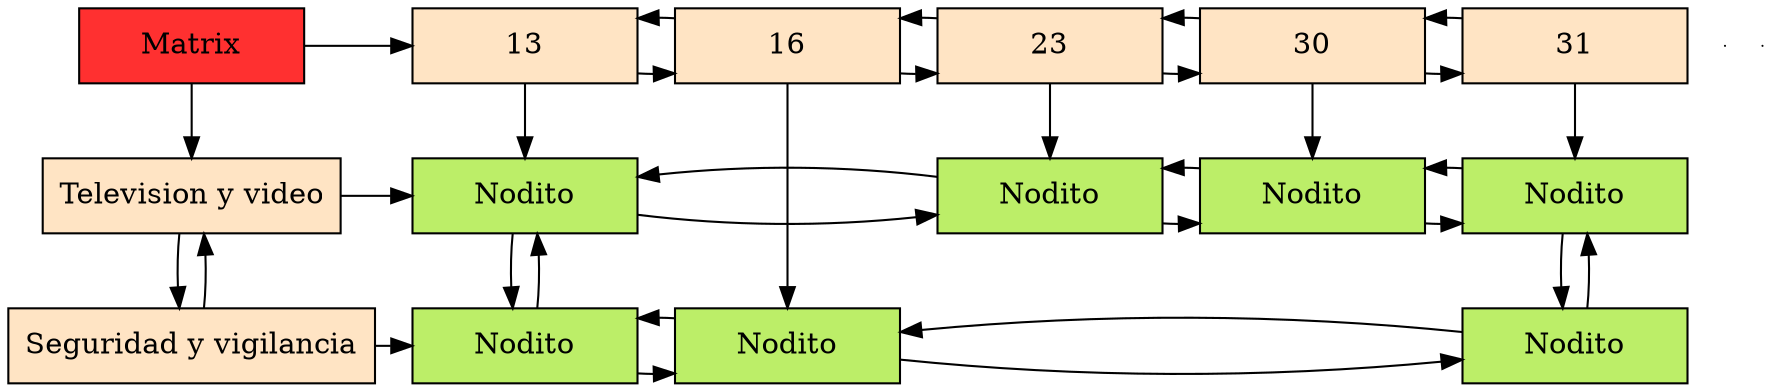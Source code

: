 digraph G{ 
node [shape=box] 
 Mt[ label = "Matrix", width = 1.5, style = filled, fillcolor = firebrick1, group = 1 ]; 
e0[ shape = point, width = 0 ]; 
e1[ shape = point, width = 0 ]; 
node0xc000050fc0 [label = "Television y video"    width = 1.5 style = filled, fillcolor = bisque1, group = 1 ]; 
node0xc000050fc0 -> node0xc000050f00; 
node0xc000050f00 -> node0xc000050fc0; 
node0xc000050f00 [label = "Seguridad y vigilancia"    width = 1.5 style = filled, fillcolor = bisque1, group = 1 ]; 
node0xc000052b90 [label = "13"    width = 1.5 style = filled, fillcolor = bisque1, group = 2 ]; 
node0xc000052b90 -> node0xc000052cd0; 
node0xc000052cd0 -> node0xc000052b90; 
node0xc000052cd0 [label = "16"    width = 1.5 style = filled, fillcolor = bisque1, group = 3 ]; 
node0xc000052cd0 -> node0xc000052d20; 
node0xc000052d20 -> node0xc000052cd0; 
node0xc000052d20 [label = "23"    width = 1.5 style = filled, fillcolor = bisque1, group = 4 ]; 
node0xc000052d20 -> node0xc000052be0; 
node0xc000052be0 -> node0xc000052d20; 
node0xc000052be0 [label = "30"    width = 1.5 style = filled, fillcolor = bisque1, group = 5 ]; 
node0xc000052be0 -> node0xc000052c80; 
node0xc000052c80 -> node0xc000052be0; 
node0xc000052c80 [label = "31"    width = 1.5 style = filled, fillcolor = bisque1, group = 6 ]; 
Mt -> node0xc000050fc0 
Mt -> node0xc000052b90 
{ rank = same; Mt;  node0xc000052b90;node0xc000052cd0;node0xc000052d20;node0xc000052be0;node0xc000052c80;} 
node0xc000052b90 -> node0xc000021ba0; 
node0xc000021ba0 [label = "Nodito" style = filled, fillcolor = darkolivegreen2	 width = 1.5, group = 2 ]; 
node0xc000021ba0 -> node0xc000021930; 
node0xc000021930 -> node0xc000021ba0; 
node0xc000021930 [label = "Nodito" style = filled, fillcolor = darkolivegreen2	 width = 1.5, group = 2 ]; 
node0xc000052cd0 -> node0xc000021d40; 
node0xc000021d40 [label = "Nodito" style = filled, fillcolor = darkolivegreen2	 width = 1.5, group = 3 ]; 
node0xc000052d20 -> node0xc000021e10; 
node0xc000021e10 [label = "Nodito" style = filled, fillcolor = darkolivegreen2	 width = 1.5, group = 4 ]; 
node0xc000052be0 -> node0xc000021a00; 
node0xc000021a00 [label = "Nodito" style = filled, fillcolor = darkolivegreen2	 width = 1.5, group = 5 ]; 
node0xc000052c80 -> node0xc000021c70; 
node0xc000021c70 [label = "Nodito" style = filled, fillcolor = darkolivegreen2	 width = 1.5, group = 6 ]; 
node0xc000021c70 -> node0xc000021ee0; 
node0xc000021ee0 -> node0xc000021c70; 
node0xc000021ee0 [label = "Nodito" style = filled, fillcolor = darkolivegreen2	 width = 1.5, group = 6 ]; 
node0xc000050fc0 -> node0xc000021ba0; 
node0xc000021ba0 -> node0xc000021e10; 
node0xc000021e10 -> node0xc000021ba0; 
node0xc000021e10 -> node0xc000021a00; 
node0xc000021a00 -> node0xc000021e10; 
node0xc000021a00 -> node0xc000021c70; 
node0xc000021c70 -> node0xc000021a00; 
node0xc000050f00 -> node0xc000021930; 
node0xc000021930 -> node0xc000021d40; 
node0xc000021d40 -> node0xc000021930; 
node0xc000021d40 -> node0xc000021ee0; 
node0xc000021ee0 -> node0xc000021d40; 
{ rank = same; node0xc000050fc0; node0xc000021ba0;node0xc000021e10;node0xc000021a00;node0xc000021c70;} 
{ rank = same; node0xc000050f00; node0xc000021930;node0xc000021d40;node0xc000021ee0;} 
} 
